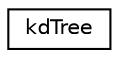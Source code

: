digraph "Graphical Class Hierarchy"
{
  edge [fontname="Helvetica",fontsize="10",labelfontname="Helvetica",labelfontsize="10"];
  node [fontname="Helvetica",fontsize="10",shape=record];
  rankdir="LR";
  Node0 [label="kdTree",height=0.2,width=0.4,color="black", fillcolor="white", style="filled",URL="$classkdTree.html"];
}
